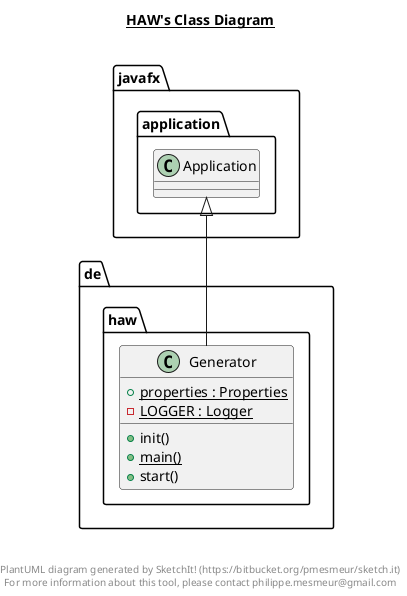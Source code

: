 @startuml

title __HAW's Class Diagram__\n

  namespace de.haw {
    class de.haw.Generator {
        {static} + properties : Properties
        {static} - LOGGER : Logger
        + init()
        {static} + main()
        + start()
    }
  }
  

  de.haw.Generator -up-|> javafx.application.Application


right footer


PlantUML diagram generated by SketchIt! (https://bitbucket.org/pmesmeur/sketch.it)
For more information about this tool, please contact philippe.mesmeur@gmail.com
endfooter

@enduml
